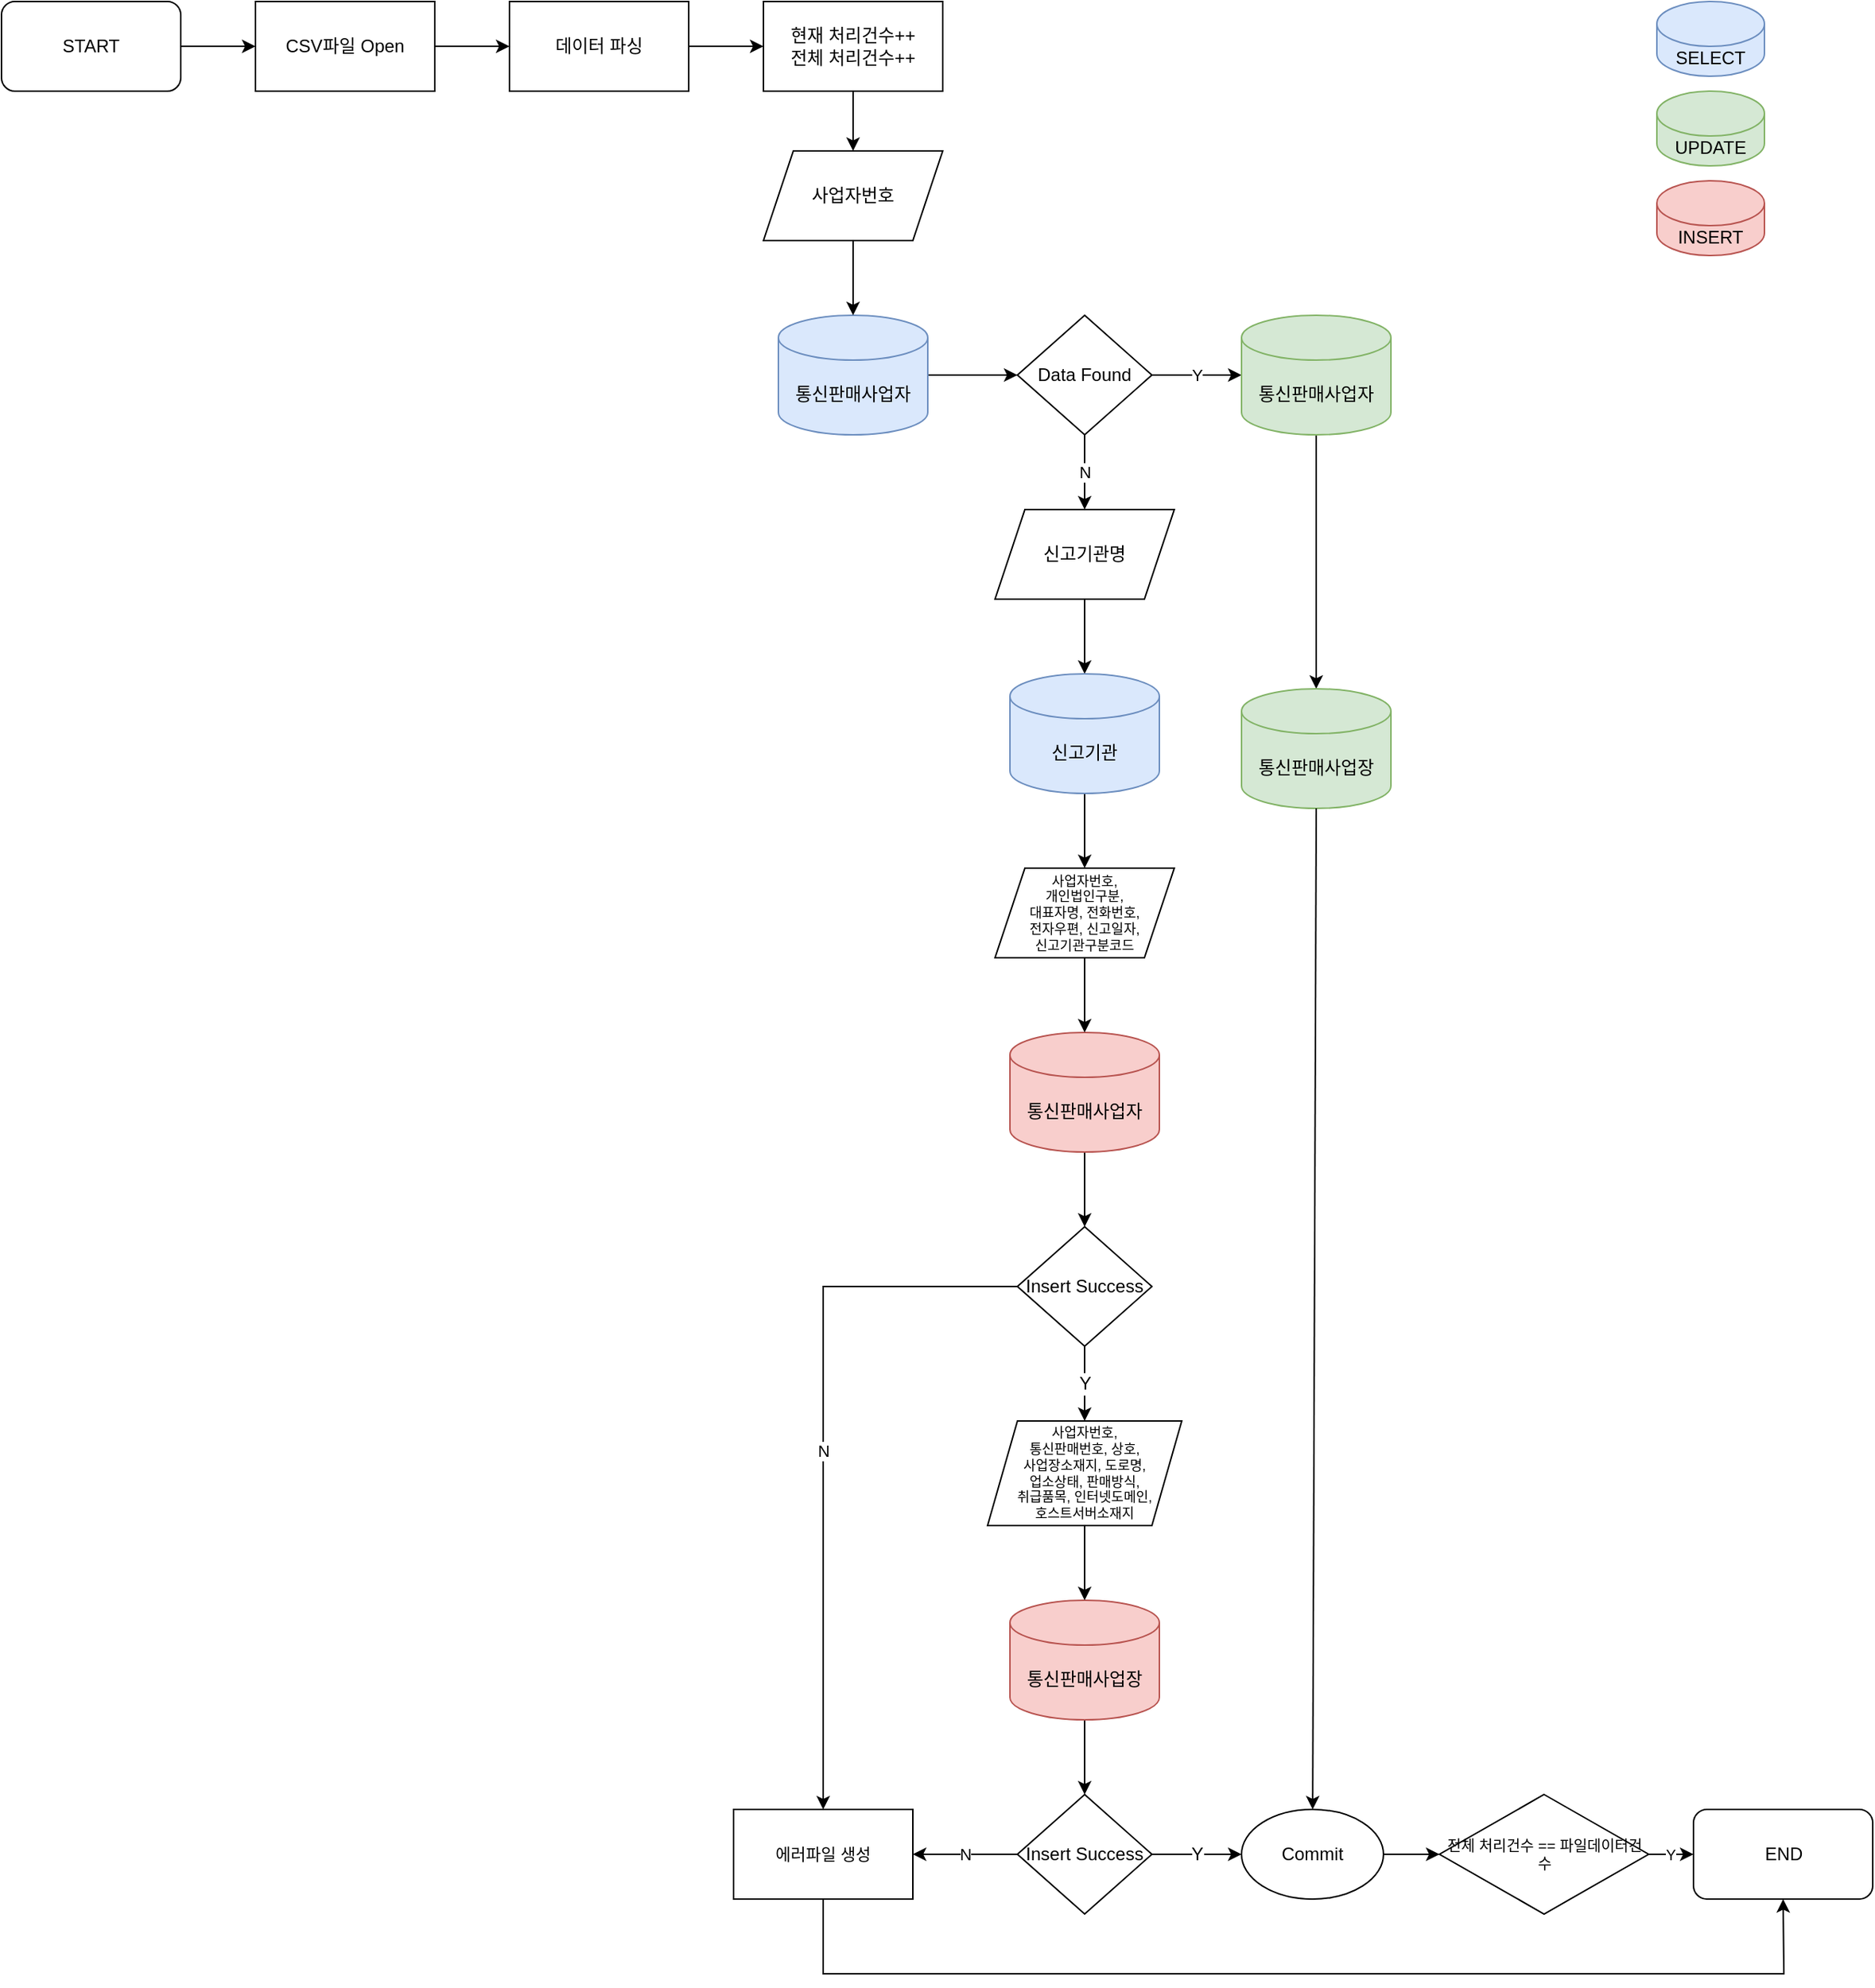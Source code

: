 <mxfile version="14.3.2" type="github">
  <diagram id="6a731a19-8d31-9384-78a2-239565b7b9f0" name="Page-1">
    <mxGraphModel dx="1577" dy="1035" grid="1" gridSize="10" guides="1" tooltips="1" connect="1" arrows="1" fold="1" page="1" pageScale="1" pageWidth="2336" pageHeight="1654" background="none" math="0" shadow="0">
      <root>
        <mxCell id="0" />
        <mxCell id="1" parent="0" />
        <mxCell id="3wPFejk1XR7l_yjAUoGq-90" value="" style="edgeStyle=orthogonalEdgeStyle;rounded=0;orthogonalLoop=1;jettySize=auto;html=1;fontSize=12;" edge="1" parent="1" source="3wPFejk1XR7l_yjAUoGq-55" target="3wPFejk1XR7l_yjAUoGq-57">
          <mxGeometry relative="1" as="geometry" />
        </mxCell>
        <mxCell id="3wPFejk1XR7l_yjAUoGq-55" value="START" style="rounded=1;whiteSpace=wrap;html=1;" vertex="1" parent="1">
          <mxGeometry x="60" y="40" width="120" height="60" as="geometry" />
        </mxCell>
        <mxCell id="3wPFejk1XR7l_yjAUoGq-108" value="" style="edgeStyle=orthogonalEdgeStyle;rounded=0;orthogonalLoop=1;jettySize=auto;html=1;fontSize=10;" edge="1" parent="1" source="3wPFejk1XR7l_yjAUoGq-57" target="3wPFejk1XR7l_yjAUoGq-59">
          <mxGeometry relative="1" as="geometry" />
        </mxCell>
        <mxCell id="3wPFejk1XR7l_yjAUoGq-57" value="CSV파일 Open" style="rounded=0;whiteSpace=wrap;html=1;" vertex="1" parent="1">
          <mxGeometry x="230" y="40" width="120" height="60" as="geometry" />
        </mxCell>
        <mxCell id="3wPFejk1XR7l_yjAUoGq-109" value="" style="edgeStyle=orthogonalEdgeStyle;rounded=0;orthogonalLoop=1;jettySize=auto;html=1;fontSize=10;" edge="1" parent="1" source="3wPFejk1XR7l_yjAUoGq-59" target="3wPFejk1XR7l_yjAUoGq-107">
          <mxGeometry relative="1" as="geometry" />
        </mxCell>
        <mxCell id="3wPFejk1XR7l_yjAUoGq-59" value="데이터 파싱" style="rounded=0;whiteSpace=wrap;html=1;" vertex="1" parent="1">
          <mxGeometry x="400" y="40" width="120" height="60" as="geometry" />
        </mxCell>
        <mxCell id="3wPFejk1XR7l_yjAUoGq-71" value="" style="edgeStyle=orthogonalEdgeStyle;rounded=0;orthogonalLoop=1;jettySize=auto;html=1;" edge="1" parent="1" source="3wPFejk1XR7l_yjAUoGq-61" target="3wPFejk1XR7l_yjAUoGq-70">
          <mxGeometry relative="1" as="geometry" />
        </mxCell>
        <mxCell id="3wPFejk1XR7l_yjAUoGq-61" value="통신판매사업자" style="shape=cylinder3;whiteSpace=wrap;html=1;boundedLbl=1;backgroundOutline=1;size=15;fillColor=#dae8fc;strokeColor=#6c8ebf;" vertex="1" parent="1">
          <mxGeometry x="580" y="250" width="100" height="80" as="geometry" />
        </mxCell>
        <mxCell id="3wPFejk1XR7l_yjAUoGq-69" value="" style="edgeStyle=orthogonalEdgeStyle;rounded=0;orthogonalLoop=1;jettySize=auto;html=1;" edge="1" parent="1" source="3wPFejk1XR7l_yjAUoGq-67" target="3wPFejk1XR7l_yjAUoGq-61">
          <mxGeometry relative="1" as="geometry" />
        </mxCell>
        <mxCell id="3wPFejk1XR7l_yjAUoGq-67" value="사업자번호" style="shape=parallelogram;perimeter=parallelogramPerimeter;whiteSpace=wrap;html=1;fixedSize=1;" vertex="1" parent="1">
          <mxGeometry x="570" y="140" width="120" height="60" as="geometry" />
        </mxCell>
        <mxCell id="3wPFejk1XR7l_yjAUoGq-83" value="N" style="edgeStyle=orthogonalEdgeStyle;rounded=0;orthogonalLoop=1;jettySize=auto;html=1;" edge="1" parent="1" source="3wPFejk1XR7l_yjAUoGq-70" target="3wPFejk1XR7l_yjAUoGq-82">
          <mxGeometry relative="1" as="geometry" />
        </mxCell>
        <mxCell id="3wPFejk1XR7l_yjAUoGq-112" value="Y" style="edgeStyle=orthogonalEdgeStyle;rounded=0;orthogonalLoop=1;jettySize=auto;html=1;fontSize=11;" edge="1" parent="1" source="3wPFejk1XR7l_yjAUoGq-70" target="3wPFejk1XR7l_yjAUoGq-111">
          <mxGeometry relative="1" as="geometry" />
        </mxCell>
        <mxCell id="3wPFejk1XR7l_yjAUoGq-70" value="Data Found" style="rhombus;whiteSpace=wrap;html=1;" vertex="1" parent="1">
          <mxGeometry x="740" y="250" width="90" height="80" as="geometry" />
        </mxCell>
        <mxCell id="3wPFejk1XR7l_yjAUoGq-80" value="" style="edgeStyle=orthogonalEdgeStyle;rounded=0;orthogonalLoop=1;jettySize=auto;html=1;" edge="1" parent="1" source="3wPFejk1XR7l_yjAUoGq-72" target="3wPFejk1XR7l_yjAUoGq-79">
          <mxGeometry relative="1" as="geometry" />
        </mxCell>
        <mxCell id="3wPFejk1XR7l_yjAUoGq-72" value="통신판매사업자" style="shape=cylinder3;whiteSpace=wrap;html=1;boundedLbl=1;backgroundOutline=1;size=15;fillColor=#f8cecc;strokeColor=#b85450;" vertex="1" parent="1">
          <mxGeometry x="735" y="730" width="100" height="80" as="geometry" />
        </mxCell>
        <mxCell id="3wPFejk1XR7l_yjAUoGq-93" value="Y" style="edgeStyle=orthogonalEdgeStyle;rounded=0;orthogonalLoop=1;jettySize=auto;html=1;fontSize=12;" edge="1" parent="1" source="3wPFejk1XR7l_yjAUoGq-79" target="3wPFejk1XR7l_yjAUoGq-92">
          <mxGeometry relative="1" as="geometry" />
        </mxCell>
        <mxCell id="3wPFejk1XR7l_yjAUoGq-79" value="Insert Success" style="rhombus;whiteSpace=wrap;html=1;" vertex="1" parent="1">
          <mxGeometry x="740" y="860" width="90" height="80" as="geometry" />
        </mxCell>
        <mxCell id="3wPFejk1XR7l_yjAUoGq-87" value="" style="edgeStyle=orthogonalEdgeStyle;rounded=0;orthogonalLoop=1;jettySize=auto;html=1;fontSize=12;" edge="1" parent="1" source="3wPFejk1XR7l_yjAUoGq-82" target="3wPFejk1XR7l_yjAUoGq-86">
          <mxGeometry relative="1" as="geometry" />
        </mxCell>
        <mxCell id="3wPFejk1XR7l_yjAUoGq-82" value="신고기관명" style="shape=parallelogram;perimeter=parallelogramPerimeter;whiteSpace=wrap;html=1;fixedSize=1;fontSize=12;" vertex="1" parent="1">
          <mxGeometry x="725" y="380" width="120" height="60" as="geometry" />
        </mxCell>
        <mxCell id="3wPFejk1XR7l_yjAUoGq-89" value="" style="edgeStyle=orthogonalEdgeStyle;rounded=0;orthogonalLoop=1;jettySize=auto;html=1;fontSize=12;" edge="1" parent="1" source="3wPFejk1XR7l_yjAUoGq-85" target="3wPFejk1XR7l_yjAUoGq-72">
          <mxGeometry relative="1" as="geometry" />
        </mxCell>
        <mxCell id="3wPFejk1XR7l_yjAUoGq-85" value="&lt;font style=&quot;font-size: 9px&quot;&gt;사업자번호, &lt;br&gt;개인법인구분, &lt;br style=&quot;font-size: 9px&quot;&gt;대표자명, 전화번호, &lt;br&gt;전자우편, 신고일자, &lt;br&gt;신고기관구분코드&lt;/font&gt;" style="shape=parallelogram;perimeter=parallelogramPerimeter;whiteSpace=wrap;html=1;fixedSize=1;fontSize=9;" vertex="1" parent="1">
          <mxGeometry x="725" y="620" width="120" height="60" as="geometry" />
        </mxCell>
        <mxCell id="3wPFejk1XR7l_yjAUoGq-88" value="" style="edgeStyle=orthogonalEdgeStyle;rounded=0;orthogonalLoop=1;jettySize=auto;html=1;fontSize=12;" edge="1" parent="1" source="3wPFejk1XR7l_yjAUoGq-86" target="3wPFejk1XR7l_yjAUoGq-85">
          <mxGeometry relative="1" as="geometry" />
        </mxCell>
        <mxCell id="3wPFejk1XR7l_yjAUoGq-86" value="신고기관" style="shape=cylinder3;whiteSpace=wrap;html=1;boundedLbl=1;backgroundOutline=1;size=15;fillColor=#dae8fc;strokeColor=#6c8ebf;" vertex="1" parent="1">
          <mxGeometry x="735" y="490" width="100" height="80" as="geometry" />
        </mxCell>
        <mxCell id="3wPFejk1XR7l_yjAUoGq-97" value="" style="edgeStyle=orthogonalEdgeStyle;rounded=0;orthogonalLoop=1;jettySize=auto;html=1;fontSize=12;" edge="1" parent="1" source="3wPFejk1XR7l_yjAUoGq-91" target="3wPFejk1XR7l_yjAUoGq-96">
          <mxGeometry relative="1" as="geometry" />
        </mxCell>
        <mxCell id="3wPFejk1XR7l_yjAUoGq-91" value="통신판매사업장" style="shape=cylinder3;whiteSpace=wrap;html=1;boundedLbl=1;backgroundOutline=1;size=15;fillColor=#f8cecc;strokeColor=#b85450;" vertex="1" parent="1">
          <mxGeometry x="735" y="1110" width="100" height="80" as="geometry" />
        </mxCell>
        <mxCell id="3wPFejk1XR7l_yjAUoGq-94" value="" style="edgeStyle=orthogonalEdgeStyle;rounded=0;orthogonalLoop=1;jettySize=auto;html=1;fontSize=12;" edge="1" parent="1" source="3wPFejk1XR7l_yjAUoGq-92" target="3wPFejk1XR7l_yjAUoGq-91">
          <mxGeometry relative="1" as="geometry" />
        </mxCell>
        <mxCell id="3wPFejk1XR7l_yjAUoGq-92" value="&lt;font style=&quot;font-size: 9px&quot;&gt;사업자번호, &lt;br&gt;통신판매번호, 상호,&lt;br&gt;사업장소재지, 도로명,&lt;br&gt;업소상태, 판매방식,&lt;br&gt;취급품목, 인터넷도메인,&lt;br&gt;호스트서버소재지&lt;br&gt;&lt;/font&gt;" style="shape=parallelogram;perimeter=parallelogramPerimeter;whiteSpace=wrap;html=1;fixedSize=1;fontSize=9;" vertex="1" parent="1">
          <mxGeometry x="720" y="990" width="130" height="70" as="geometry" />
        </mxCell>
        <mxCell id="3wPFejk1XR7l_yjAUoGq-99" value="Y" style="edgeStyle=orthogonalEdgeStyle;rounded=0;orthogonalLoop=1;jettySize=auto;html=1;fontSize=12;" edge="1" parent="1" source="3wPFejk1XR7l_yjAUoGq-96" target="3wPFejk1XR7l_yjAUoGq-98">
          <mxGeometry relative="1" as="geometry" />
        </mxCell>
        <mxCell id="3wPFejk1XR7l_yjAUoGq-118" value="N" style="edgeStyle=orthogonalEdgeStyle;rounded=0;orthogonalLoop=1;jettySize=auto;html=1;fontSize=11;" edge="1" parent="1" source="3wPFejk1XR7l_yjAUoGq-96" target="3wPFejk1XR7l_yjAUoGq-117">
          <mxGeometry relative="1" as="geometry" />
        </mxCell>
        <mxCell id="3wPFejk1XR7l_yjAUoGq-96" value="Insert Success" style="rhombus;whiteSpace=wrap;html=1;" vertex="1" parent="1">
          <mxGeometry x="740" y="1240" width="90" height="80" as="geometry" />
        </mxCell>
        <mxCell id="3wPFejk1XR7l_yjAUoGq-103" value="" style="edgeStyle=orthogonalEdgeStyle;rounded=0;orthogonalLoop=1;jettySize=auto;html=1;fontSize=10;" edge="1" parent="1" source="3wPFejk1XR7l_yjAUoGq-98" target="3wPFejk1XR7l_yjAUoGq-102">
          <mxGeometry relative="1" as="geometry" />
        </mxCell>
        <mxCell id="3wPFejk1XR7l_yjAUoGq-98" value="Commit" style="ellipse;whiteSpace=wrap;html=1;fontSize=12;" vertex="1" parent="1">
          <mxGeometry x="890" y="1250" width="95" height="60" as="geometry" />
        </mxCell>
        <mxCell id="3wPFejk1XR7l_yjAUoGq-105" value="" style="edgeStyle=orthogonalEdgeStyle;rounded=0;orthogonalLoop=1;jettySize=auto;html=1;fontSize=10;" edge="1" parent="1" source="3wPFejk1XR7l_yjAUoGq-102" target="3wPFejk1XR7l_yjAUoGq-104">
          <mxGeometry relative="1" as="geometry" />
        </mxCell>
        <mxCell id="3wPFejk1XR7l_yjAUoGq-106" value="Y" style="edgeLabel;html=1;align=center;verticalAlign=middle;resizable=0;points=[];fontSize=10;" vertex="1" connectable="0" parent="3wPFejk1XR7l_yjAUoGq-105">
          <mxGeometry x="-0.442" relative="1" as="geometry">
            <mxPoint as="offset" />
          </mxGeometry>
        </mxCell>
        <mxCell id="3wPFejk1XR7l_yjAUoGq-102" value="전체 처리건수 == 파일데이터건수" style="rhombus;whiteSpace=wrap;html=1;fontSize=10;" vertex="1" parent="1">
          <mxGeometry x="1022.5" y="1240" width="140" height="80" as="geometry" />
        </mxCell>
        <mxCell id="3wPFejk1XR7l_yjAUoGq-104" value="END" style="rounded=1;whiteSpace=wrap;html=1;" vertex="1" parent="1">
          <mxGeometry x="1192.5" y="1250" width="120" height="60" as="geometry" />
        </mxCell>
        <mxCell id="3wPFejk1XR7l_yjAUoGq-110" value="" style="edgeStyle=orthogonalEdgeStyle;rounded=0;orthogonalLoop=1;jettySize=auto;html=1;fontSize=10;" edge="1" parent="1" source="3wPFejk1XR7l_yjAUoGq-107" target="3wPFejk1XR7l_yjAUoGq-67">
          <mxGeometry relative="1" as="geometry" />
        </mxCell>
        <mxCell id="3wPFejk1XR7l_yjAUoGq-107" value="현재 처리건수++&lt;br&gt;전체 처리건수++" style="rounded=0;whiteSpace=wrap;html=1;" vertex="1" parent="1">
          <mxGeometry x="570" y="40" width="120" height="60" as="geometry" />
        </mxCell>
        <mxCell id="3wPFejk1XR7l_yjAUoGq-114" value="" style="edgeStyle=orthogonalEdgeStyle;rounded=0;orthogonalLoop=1;jettySize=auto;html=1;fontSize=10;" edge="1" parent="1" source="3wPFejk1XR7l_yjAUoGq-111" target="3wPFejk1XR7l_yjAUoGq-113">
          <mxGeometry relative="1" as="geometry" />
        </mxCell>
        <mxCell id="3wPFejk1XR7l_yjAUoGq-111" value="통신판매사업자" style="shape=cylinder3;whiteSpace=wrap;html=1;boundedLbl=1;backgroundOutline=1;size=15;fillColor=#d5e8d4;strokeColor=#82b366;" vertex="1" parent="1">
          <mxGeometry x="890" y="250" width="100" height="80" as="geometry" />
        </mxCell>
        <mxCell id="3wPFejk1XR7l_yjAUoGq-113" value="통신판매사업장" style="shape=cylinder3;whiteSpace=wrap;html=1;boundedLbl=1;backgroundOutline=1;size=15;fillColor=#d5e8d4;strokeColor=#82b366;" vertex="1" parent="1">
          <mxGeometry x="890" y="500" width="100" height="80" as="geometry" />
        </mxCell>
        <mxCell id="3wPFejk1XR7l_yjAUoGq-115" value="" style="endArrow=classic;html=1;fontSize=10;exitX=0.5;exitY=1;exitDx=0;exitDy=0;exitPerimeter=0;" edge="1" parent="1" source="3wPFejk1XR7l_yjAUoGq-113" target="3wPFejk1XR7l_yjAUoGq-98">
          <mxGeometry width="50" height="50" relative="1" as="geometry">
            <mxPoint x="830" y="530" as="sourcePoint" />
            <mxPoint x="950" y="870" as="targetPoint" />
          </mxGeometry>
        </mxCell>
        <mxCell id="3wPFejk1XR7l_yjAUoGq-117" value="에러파일 생성" style="rounded=0;whiteSpace=wrap;html=1;fontSize=11;" vertex="1" parent="1">
          <mxGeometry x="550" y="1250" width="120" height="60" as="geometry" />
        </mxCell>
        <mxCell id="3wPFejk1XR7l_yjAUoGq-119" value="N" style="endArrow=classic;html=1;fontSize=11;exitX=0;exitY=0.5;exitDx=0;exitDy=0;entryX=0.5;entryY=0;entryDx=0;entryDy=0;rounded=0;" edge="1" parent="1" source="3wPFejk1XR7l_yjAUoGq-79" target="3wPFejk1XR7l_yjAUoGq-117">
          <mxGeometry width="50" height="50" relative="1" as="geometry">
            <mxPoint x="730" y="900" as="sourcePoint" />
            <mxPoint x="600" y="1030" as="targetPoint" />
            <Array as="points">
              <mxPoint x="610" y="900" />
            </Array>
          </mxGeometry>
        </mxCell>
        <mxCell id="3wPFejk1XR7l_yjAUoGq-120" value="" style="endArrow=classic;html=1;fontSize=11;exitX=0.5;exitY=1;exitDx=0;exitDy=0;entryX=0.5;entryY=1;entryDx=0;entryDy=0;rounded=0;" edge="1" parent="1" source="3wPFejk1XR7l_yjAUoGq-117" target="3wPFejk1XR7l_yjAUoGq-104">
          <mxGeometry width="50" height="50" relative="1" as="geometry">
            <mxPoint x="860" y="1220" as="sourcePoint" />
            <mxPoint x="910" y="1170" as="targetPoint" />
            <Array as="points">
              <mxPoint x="610" y="1360" />
              <mxPoint x="1253" y="1360" />
            </Array>
          </mxGeometry>
        </mxCell>
        <mxCell id="3wPFejk1XR7l_yjAUoGq-121" value="SELECT" style="shape=cylinder3;whiteSpace=wrap;html=1;boundedLbl=1;backgroundOutline=1;size=15;fillColor=#dae8fc;strokeColor=#6c8ebf;" vertex="1" parent="1">
          <mxGeometry x="1168" y="40" width="72" height="50" as="geometry" />
        </mxCell>
        <mxCell id="3wPFejk1XR7l_yjAUoGq-122" value="UPDATE" style="shape=cylinder3;whiteSpace=wrap;html=1;boundedLbl=1;backgroundOutline=1;size=15;fillColor=#d5e8d4;strokeColor=#82b366;" vertex="1" parent="1">
          <mxGeometry x="1168" y="100" width="72" height="50" as="geometry" />
        </mxCell>
        <mxCell id="3wPFejk1XR7l_yjAUoGq-123" value="INSERT" style="shape=cylinder3;whiteSpace=wrap;html=1;boundedLbl=1;backgroundOutline=1;size=15;fillColor=#f8cecc;strokeColor=#b85450;" vertex="1" parent="1">
          <mxGeometry x="1168" y="160" width="72" height="50" as="geometry" />
        </mxCell>
      </root>
    </mxGraphModel>
  </diagram>
</mxfile>
